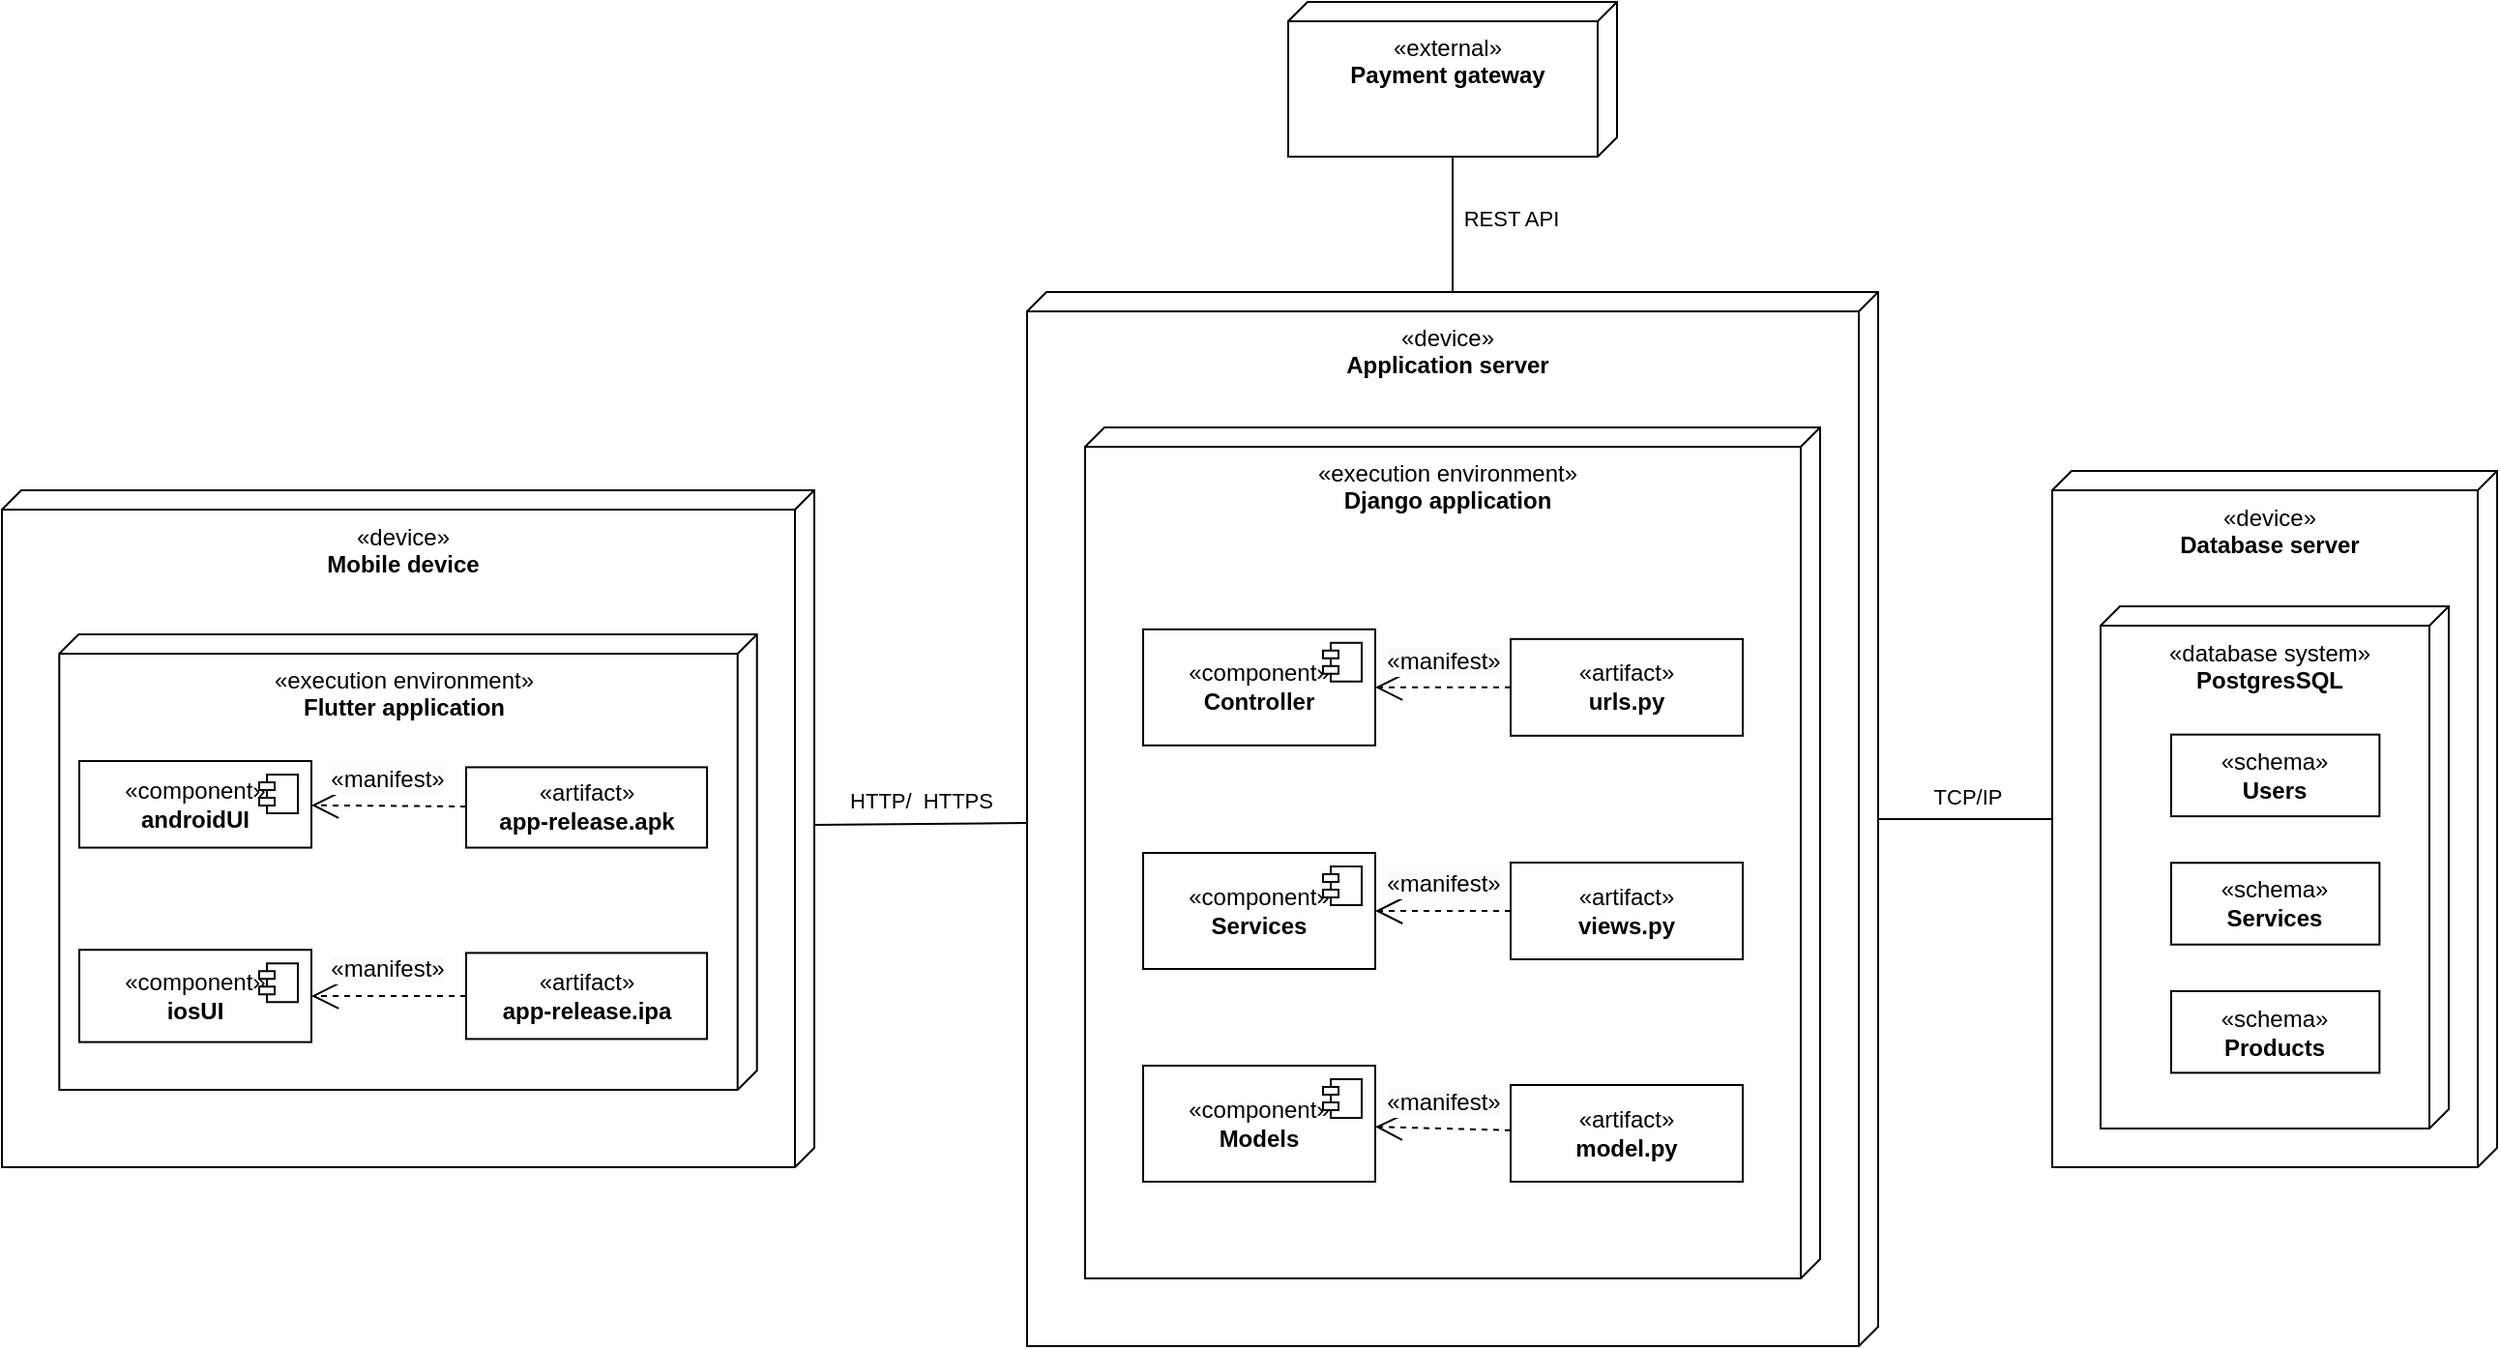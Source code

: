 <mxfile version="24.8.3">
  <diagram name="Page-1" id="Zofs04m2fMbGt7xmjwqV">
    <mxGraphModel dx="2161" dy="860" grid="1" gridSize="10" guides="1" tooltips="1" connect="1" arrows="1" fold="1" page="1" pageScale="1" pageWidth="827" pageHeight="1169" math="0" shadow="0">
      <root>
        <mxCell id="0" />
        <mxCell id="1" parent="0" />
        <mxCell id="WG5gfJBIS_Pp4yApW_4x-1" value="«device»&lt;br&gt;&lt;div&gt;&lt;b&gt;Database server&lt;/b&gt;&lt;/div&gt;" style="verticalAlign=top;align=center;shape=cube;size=10;direction=south;fontStyle=0;html=1;boundedLbl=1;spacingLeft=5;whiteSpace=wrap;" parent="1" vertex="1">
          <mxGeometry x="390" y="422.5" width="230" height="360" as="geometry" />
        </mxCell>
        <mxCell id="WG5gfJBIS_Pp4yApW_4x-2" value="«database system»&lt;br&gt;&lt;div&gt;&lt;b&gt;PostgresSQL&lt;/b&gt;&lt;/div&gt;" style="verticalAlign=top;align=center;shape=cube;size=10;direction=south;html=1;boundedLbl=1;spacingLeft=5;whiteSpace=wrap;" parent="WG5gfJBIS_Pp4yApW_4x-1" vertex="1">
          <mxGeometry width="180" height="270" relative="1" as="geometry">
            <mxPoint x="25" y="70" as="offset" />
          </mxGeometry>
        </mxCell>
        <mxCell id="WG5gfJBIS_Pp4yApW_4x-3" value="«schema»&lt;br&gt;&lt;b&gt;Users&lt;/b&gt;" style="html=1;dropTarget=0;whiteSpace=wrap;" parent="WG5gfJBIS_Pp4yApW_4x-1" vertex="1">
          <mxGeometry x="61.475" y="136.317" width="107.717" height="42.243" as="geometry" />
        </mxCell>
        <mxCell id="WG5gfJBIS_Pp4yApW_4x-19" value="«schema»&lt;br&gt;&lt;b&gt;Services&lt;/b&gt;" style="html=1;dropTarget=0;whiteSpace=wrap;" parent="WG5gfJBIS_Pp4yApW_4x-1" vertex="1">
          <mxGeometry x="61.475" y="202.631" width="107.717" height="42.243" as="geometry" />
        </mxCell>
        <mxCell id="WG5gfJBIS_Pp4yApW_4x-20" value="«schema»&lt;br&gt;&lt;b&gt;Products&lt;/b&gt;" style="html=1;dropTarget=0;whiteSpace=wrap;" parent="WG5gfJBIS_Pp4yApW_4x-1" vertex="1">
          <mxGeometry x="61.475" y="268.946" width="107.717" height="42.243" as="geometry" />
        </mxCell>
        <mxCell id="WG5gfJBIS_Pp4yApW_4x-23" value="&lt;span style=&quot;&quot;&gt;«device»&lt;/span&gt;&lt;br style=&quot;&quot;&gt;&lt;div style=&quot;&quot;&gt;&lt;b&gt;Application server&lt;/b&gt;&lt;/div&gt;" style="verticalAlign=top;align=center;shape=cube;size=10;direction=south;fontStyle=0;html=1;boundedLbl=1;spacingLeft=5;whiteSpace=wrap;" parent="1" vertex="1">
          <mxGeometry x="-140" y="330" width="440" height="545" as="geometry" />
        </mxCell>
        <mxCell id="WG5gfJBIS_Pp4yApW_4x-25" value="«execution environment»&lt;u&gt;&lt;br&gt;&lt;/u&gt;&lt;div&gt;&lt;b&gt;Django application&lt;/b&gt;&lt;/div&gt;" style="verticalAlign=top;align=center;shape=cube;size=10;direction=south;html=1;boundedLbl=1;spacingLeft=5;whiteSpace=wrap;" parent="WG5gfJBIS_Pp4yApW_4x-23" vertex="1">
          <mxGeometry x="30" y="70" width="380" height="440" as="geometry" />
        </mxCell>
        <mxCell id="WG5gfJBIS_Pp4yApW_4x-43" value="«component»&lt;br&gt;&lt;b&gt;Controller&lt;/b&gt;" style="html=1;dropTarget=0;whiteSpace=wrap;" parent="WG5gfJBIS_Pp4yApW_4x-23" vertex="1">
          <mxGeometry x="60" y="174.41" width="120" height="60" as="geometry" />
        </mxCell>
        <mxCell id="WG5gfJBIS_Pp4yApW_4x-44" value="" style="shape=module;jettyWidth=8;jettyHeight=4;" parent="WG5gfJBIS_Pp4yApW_4x-43" vertex="1">
          <mxGeometry x="1" width="20" height="20" relative="1" as="geometry">
            <mxPoint x="-27" y="7" as="offset" />
          </mxGeometry>
        </mxCell>
        <mxCell id="WG5gfJBIS_Pp4yApW_4x-45" value="«component»&lt;br&gt;&lt;b&gt;Services&lt;/b&gt;" style="html=1;dropTarget=0;whiteSpace=wrap;" parent="WG5gfJBIS_Pp4yApW_4x-23" vertex="1">
          <mxGeometry x="60" y="290" width="120" height="60" as="geometry" />
        </mxCell>
        <mxCell id="WG5gfJBIS_Pp4yApW_4x-46" value="" style="shape=module;jettyWidth=8;jettyHeight=4;" parent="WG5gfJBIS_Pp4yApW_4x-45" vertex="1">
          <mxGeometry x="1" width="20" height="20" relative="1" as="geometry">
            <mxPoint x="-27" y="7" as="offset" />
          </mxGeometry>
        </mxCell>
        <mxCell id="WG5gfJBIS_Pp4yApW_4x-47" value="«component»&lt;br&gt;&lt;b&gt;Models&lt;/b&gt;" style="html=1;dropTarget=0;whiteSpace=wrap;" parent="WG5gfJBIS_Pp4yApW_4x-23" vertex="1">
          <mxGeometry x="60" y="400" width="120" height="60" as="geometry" />
        </mxCell>
        <mxCell id="WG5gfJBIS_Pp4yApW_4x-48" value="" style="shape=module;jettyWidth=8;jettyHeight=4;" parent="WG5gfJBIS_Pp4yApW_4x-47" vertex="1">
          <mxGeometry x="1" width="20" height="20" relative="1" as="geometry">
            <mxPoint x="-27" y="7" as="offset" />
          </mxGeometry>
        </mxCell>
        <mxCell id="WG5gfJBIS_Pp4yApW_4x-49" value="«artifact»&lt;br&gt;&lt;b&gt;urls.py&lt;/b&gt;" style="html=1;align=center;verticalAlign=middle;dashed=0;whiteSpace=wrap;" parent="WG5gfJBIS_Pp4yApW_4x-23" vertex="1">
          <mxGeometry x="250" y="179.41" width="120" height="50" as="geometry" />
        </mxCell>
        <mxCell id="WG5gfJBIS_Pp4yApW_4x-50" value="«artifact»&lt;br&gt;&lt;b&gt;views.py&lt;/b&gt;" style="html=1;align=center;verticalAlign=middle;dashed=0;whiteSpace=wrap;" parent="WG5gfJBIS_Pp4yApW_4x-23" vertex="1">
          <mxGeometry x="250" y="295" width="120" height="50" as="geometry" />
        </mxCell>
        <mxCell id="WG5gfJBIS_Pp4yApW_4x-51" value="«artifact»&lt;br&gt;&lt;b&gt;model.py&lt;/b&gt;" style="html=1;align=center;verticalAlign=middle;dashed=0;whiteSpace=wrap;" parent="WG5gfJBIS_Pp4yApW_4x-23" vertex="1">
          <mxGeometry x="250" y="410" width="120" height="50" as="geometry" />
        </mxCell>
        <mxCell id="WG5gfJBIS_Pp4yApW_4x-52" value="" style="endArrow=open;endSize=12;dashed=1;html=1;rounded=0;" parent="WG5gfJBIS_Pp4yApW_4x-23" source="WG5gfJBIS_Pp4yApW_4x-49" target="WG5gfJBIS_Pp4yApW_4x-43" edge="1">
          <mxGeometry width="160" relative="1" as="geometry">
            <mxPoint x="100" y="290" as="sourcePoint" />
            <mxPoint x="260" y="290" as="targetPoint" />
          </mxGeometry>
        </mxCell>
        <mxCell id="WG5gfJBIS_Pp4yApW_4x-53" value="&lt;span style=&quot;font-size: 12px; white-space: normal; background-color: rgb(251, 251, 251);&quot;&gt;«manifest»&lt;/span&gt;" style="edgeLabel;html=1;align=center;verticalAlign=middle;resizable=0;points=[];" parent="WG5gfJBIS_Pp4yApW_4x-52" vertex="1" connectable="0">
          <mxGeometry x="0.071" relative="1" as="geometry">
            <mxPoint x="2" y="-14" as="offset" />
          </mxGeometry>
        </mxCell>
        <mxCell id="WG5gfJBIS_Pp4yApW_4x-54" value="" style="endArrow=open;endSize=12;dashed=1;html=1;rounded=0;" parent="WG5gfJBIS_Pp4yApW_4x-23" source="WG5gfJBIS_Pp4yApW_4x-50" target="WG5gfJBIS_Pp4yApW_4x-45" edge="1">
          <mxGeometry width="160" relative="1" as="geometry">
            <mxPoint x="260" y="214" as="sourcePoint" />
            <mxPoint x="190" y="214" as="targetPoint" />
          </mxGeometry>
        </mxCell>
        <mxCell id="WG5gfJBIS_Pp4yApW_4x-55" value="&lt;span style=&quot;font-size: 12px; white-space: normal; background-color: rgb(251, 251, 251);&quot;&gt;«manifest»&lt;/span&gt;" style="edgeLabel;html=1;align=center;verticalAlign=middle;resizable=0;points=[];" parent="WG5gfJBIS_Pp4yApW_4x-54" vertex="1" connectable="0">
          <mxGeometry x="0.071" relative="1" as="geometry">
            <mxPoint x="2" y="-14" as="offset" />
          </mxGeometry>
        </mxCell>
        <mxCell id="WG5gfJBIS_Pp4yApW_4x-56" value="" style="endArrow=open;endSize=12;dashed=1;html=1;rounded=0;" parent="WG5gfJBIS_Pp4yApW_4x-23" source="WG5gfJBIS_Pp4yApW_4x-51" target="WG5gfJBIS_Pp4yApW_4x-47" edge="1">
          <mxGeometry width="160" relative="1" as="geometry">
            <mxPoint x="270" y="224" as="sourcePoint" />
            <mxPoint x="200" y="224" as="targetPoint" />
          </mxGeometry>
        </mxCell>
        <mxCell id="WG5gfJBIS_Pp4yApW_4x-57" value="&lt;span style=&quot;font-size: 12px; white-space: normal; background-color: rgb(251, 251, 251);&quot;&gt;«manifest»&lt;/span&gt;" style="edgeLabel;html=1;align=center;verticalAlign=middle;resizable=0;points=[];" parent="WG5gfJBIS_Pp4yApW_4x-56" vertex="1" connectable="0">
          <mxGeometry x="0.071" relative="1" as="geometry">
            <mxPoint x="2" y="-14" as="offset" />
          </mxGeometry>
        </mxCell>
        <mxCell id="WG5gfJBIS_Pp4yApW_4x-31" value="" style="endArrow=none;html=1;rounded=0;" parent="1" source="WG5gfJBIS_Pp4yApW_4x-23" target="WG5gfJBIS_Pp4yApW_4x-1" edge="1">
          <mxGeometry relative="1" as="geometry">
            <mxPoint x="90" y="650" as="sourcePoint" />
            <mxPoint x="250" y="650" as="targetPoint" />
          </mxGeometry>
        </mxCell>
        <mxCell id="WG5gfJBIS_Pp4yApW_4x-34" value="TCP/IP" style="edgeLabel;html=1;align=center;verticalAlign=middle;resizable=0;points=[];" parent="WG5gfJBIS_Pp4yApW_4x-31" vertex="1" connectable="0">
          <mxGeometry x="-0.075" y="2" relative="1" as="geometry">
            <mxPoint x="4" y="-10" as="offset" />
          </mxGeometry>
        </mxCell>
        <mxCell id="WG5gfJBIS_Pp4yApW_4x-35" value="" style="endArrow=none;html=1;rounded=0;" parent="1" source="WG5gfJBIS_Pp4yApW_4x-39" target="WG5gfJBIS_Pp4yApW_4x-23" edge="1">
          <mxGeometry relative="1" as="geometry">
            <mxPoint x="-220" y="602.5" as="sourcePoint" />
            <mxPoint x="390" y="613" as="targetPoint" />
          </mxGeometry>
        </mxCell>
        <mxCell id="WG5gfJBIS_Pp4yApW_4x-36" value="HTTP/ &amp;nbsp;HTTPS" style="edgeLabel;html=1;align=center;verticalAlign=middle;resizable=0;points=[];" parent="WG5gfJBIS_Pp4yApW_4x-35" vertex="1" connectable="0">
          <mxGeometry x="-0.075" y="2" relative="1" as="geometry">
            <mxPoint x="4" y="-10" as="offset" />
          </mxGeometry>
        </mxCell>
        <mxCell id="WG5gfJBIS_Pp4yApW_4x-39" value="«device»&lt;br&gt;&lt;div&gt;&lt;b&gt;Mobile device&lt;/b&gt;&lt;/div&gt;" style="verticalAlign=top;align=center;shape=cube;size=10;direction=south;fontStyle=0;html=1;boundedLbl=1;spacingLeft=5;whiteSpace=wrap;" parent="1" vertex="1">
          <mxGeometry x="-670" y="432.5" width="420" height="350" as="geometry" />
        </mxCell>
        <mxCell id="WG5gfJBIS_Pp4yApW_4x-40" value="«execution environment»&lt;br&gt;&lt;div&gt;&lt;b&gt;Flutter application&lt;/b&gt;&lt;/div&gt;" style="verticalAlign=top;align=center;shape=cube;size=10;direction=south;html=1;boundedLbl=1;spacingLeft=5;whiteSpace=wrap;" parent="WG5gfJBIS_Pp4yApW_4x-39" vertex="1">
          <mxGeometry x="29.65" y="74.47" width="360.7" height="235.53" as="geometry" />
        </mxCell>
        <mxCell id="WG5gfJBIS_Pp4yApW_4x-71" value="«component»&lt;br&gt;&lt;b&gt;androidUI&lt;/b&gt;" style="html=1;dropTarget=0;whiteSpace=wrap;" parent="WG5gfJBIS_Pp4yApW_4x-39" vertex="1">
          <mxGeometry x="40" y="140" width="120" height="44.77" as="geometry" />
        </mxCell>
        <mxCell id="WG5gfJBIS_Pp4yApW_4x-72" value="" style="shape=module;jettyWidth=8;jettyHeight=4;" parent="WG5gfJBIS_Pp4yApW_4x-71" vertex="1">
          <mxGeometry x="1" width="20" height="20" relative="1" as="geometry">
            <mxPoint x="-27" y="7" as="offset" />
          </mxGeometry>
        </mxCell>
        <mxCell id="WG5gfJBIS_Pp4yApW_4x-76" value="«artifact»&lt;br&gt;&lt;b&gt;app-release.apk&lt;/b&gt;" style="html=1;align=center;verticalAlign=middle;dashed=0;whiteSpace=wrap;" parent="WG5gfJBIS_Pp4yApW_4x-39" vertex="1">
          <mxGeometry x="240" y="143.21" width="124.54" height="41.56" as="geometry" />
        </mxCell>
        <mxCell id="WG5gfJBIS_Pp4yApW_4x-77" value="«component»&lt;br&gt;&lt;b&gt;iosUI&lt;/b&gt;" style="html=1;dropTarget=0;whiteSpace=wrap;" parent="WG5gfJBIS_Pp4yApW_4x-39" vertex="1">
          <mxGeometry x="40" y="237.61" width="119.99" height="47.7" as="geometry" />
        </mxCell>
        <mxCell id="WG5gfJBIS_Pp4yApW_4x-78" value="" style="shape=module;jettyWidth=8;jettyHeight=4;" parent="WG5gfJBIS_Pp4yApW_4x-77" vertex="1">
          <mxGeometry x="1" width="20" height="20" relative="1" as="geometry">
            <mxPoint x="-27" y="7" as="offset" />
          </mxGeometry>
        </mxCell>
        <mxCell id="WG5gfJBIS_Pp4yApW_4x-79" value="«artifact»&lt;br&gt;&lt;b&gt;app-release.ipa&lt;/b&gt;" style="html=1;align=center;verticalAlign=middle;dashed=0;whiteSpace=wrap;" parent="WG5gfJBIS_Pp4yApW_4x-39" vertex="1">
          <mxGeometry x="240" y="239.21" width="124.54" height="44.5" as="geometry" />
        </mxCell>
        <mxCell id="WG5gfJBIS_Pp4yApW_4x-80" value="" style="endArrow=open;endSize=12;dashed=1;html=1;rounded=0;" parent="WG5gfJBIS_Pp4yApW_4x-39" source="WG5gfJBIS_Pp4yApW_4x-76" target="WG5gfJBIS_Pp4yApW_4x-71" edge="1">
          <mxGeometry width="160" relative="1" as="geometry">
            <mxPoint x="980" y="111.5" as="sourcePoint" />
            <mxPoint x="910" y="111.5" as="targetPoint" />
          </mxGeometry>
        </mxCell>
        <mxCell id="WG5gfJBIS_Pp4yApW_4x-81" value="&lt;span style=&quot;font-size: 12px; white-space: normal; background-color: rgb(251, 251, 251);&quot;&gt;«manifest»&lt;/span&gt;" style="edgeLabel;html=1;align=center;verticalAlign=middle;resizable=0;points=[];" parent="WG5gfJBIS_Pp4yApW_4x-80" vertex="1" connectable="0">
          <mxGeometry x="0.071" relative="1" as="geometry">
            <mxPoint x="2" y="-14" as="offset" />
          </mxGeometry>
        </mxCell>
        <mxCell id="WG5gfJBIS_Pp4yApW_4x-82" value="" style="endArrow=open;endSize=12;dashed=1;html=1;rounded=0;" parent="WG5gfJBIS_Pp4yApW_4x-39" source="WG5gfJBIS_Pp4yApW_4x-79" target="WG5gfJBIS_Pp4yApW_4x-77" edge="1">
          <mxGeometry width="160" relative="1" as="geometry">
            <mxPoint x="250" y="171" as="sourcePoint" />
            <mxPoint x="170" y="172" as="targetPoint" />
          </mxGeometry>
        </mxCell>
        <mxCell id="WG5gfJBIS_Pp4yApW_4x-83" value="&lt;span style=&quot;font-size: 12px; white-space: normal; background-color: rgb(251, 251, 251);&quot;&gt;«manifest»&lt;/span&gt;" style="edgeLabel;html=1;align=center;verticalAlign=middle;resizable=0;points=[];" parent="WG5gfJBIS_Pp4yApW_4x-82" vertex="1" connectable="0">
          <mxGeometry x="0.071" relative="1" as="geometry">
            <mxPoint x="2" y="-14" as="offset" />
          </mxGeometry>
        </mxCell>
        <mxCell id="WG5gfJBIS_Pp4yApW_4x-84" value="«external»&lt;br&gt;&lt;div&gt;&lt;b&gt;Payment gateway&lt;/b&gt;&lt;/div&gt;" style="verticalAlign=top;align=center;shape=cube;size=10;direction=south;fontStyle=0;html=1;boundedLbl=1;spacingLeft=5;whiteSpace=wrap;" parent="1" vertex="1">
          <mxGeometry x="-5" y="180" width="170" height="80" as="geometry" />
        </mxCell>
        <mxCell id="WG5gfJBIS_Pp4yApW_4x-96" value="" style="endArrow=none;html=1;rounded=0;" parent="1" source="WG5gfJBIS_Pp4yApW_4x-84" target="WG5gfJBIS_Pp4yApW_4x-23" edge="1">
          <mxGeometry relative="1" as="geometry">
            <mxPoint x="-430" y="615" as="sourcePoint" />
            <mxPoint x="-320" y="613" as="targetPoint" />
          </mxGeometry>
        </mxCell>
        <mxCell id="WG5gfJBIS_Pp4yApW_4x-97" value="REST API" style="edgeLabel;html=1;align=center;verticalAlign=middle;resizable=0;points=[];" parent="WG5gfJBIS_Pp4yApW_4x-96" vertex="1" connectable="0">
          <mxGeometry x="-0.075" y="2" relative="1" as="geometry">
            <mxPoint x="28" y="-1" as="offset" />
          </mxGeometry>
        </mxCell>
      </root>
    </mxGraphModel>
  </diagram>
</mxfile>
